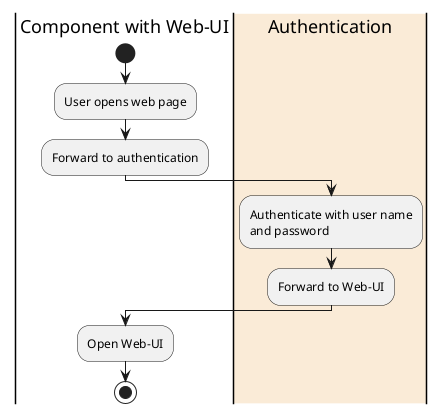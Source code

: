 @startuml
skinparam shadowing false
|Component with Web-UI|
start
:User opens web page;
:Forward to authentication;
|#AntiqueWhite|Authentication|
:Authenticate with user name\nand password;
:Forward to Web-UI;
|Component with Web-UI|
:Open Web-UI;
stop
@enduml
